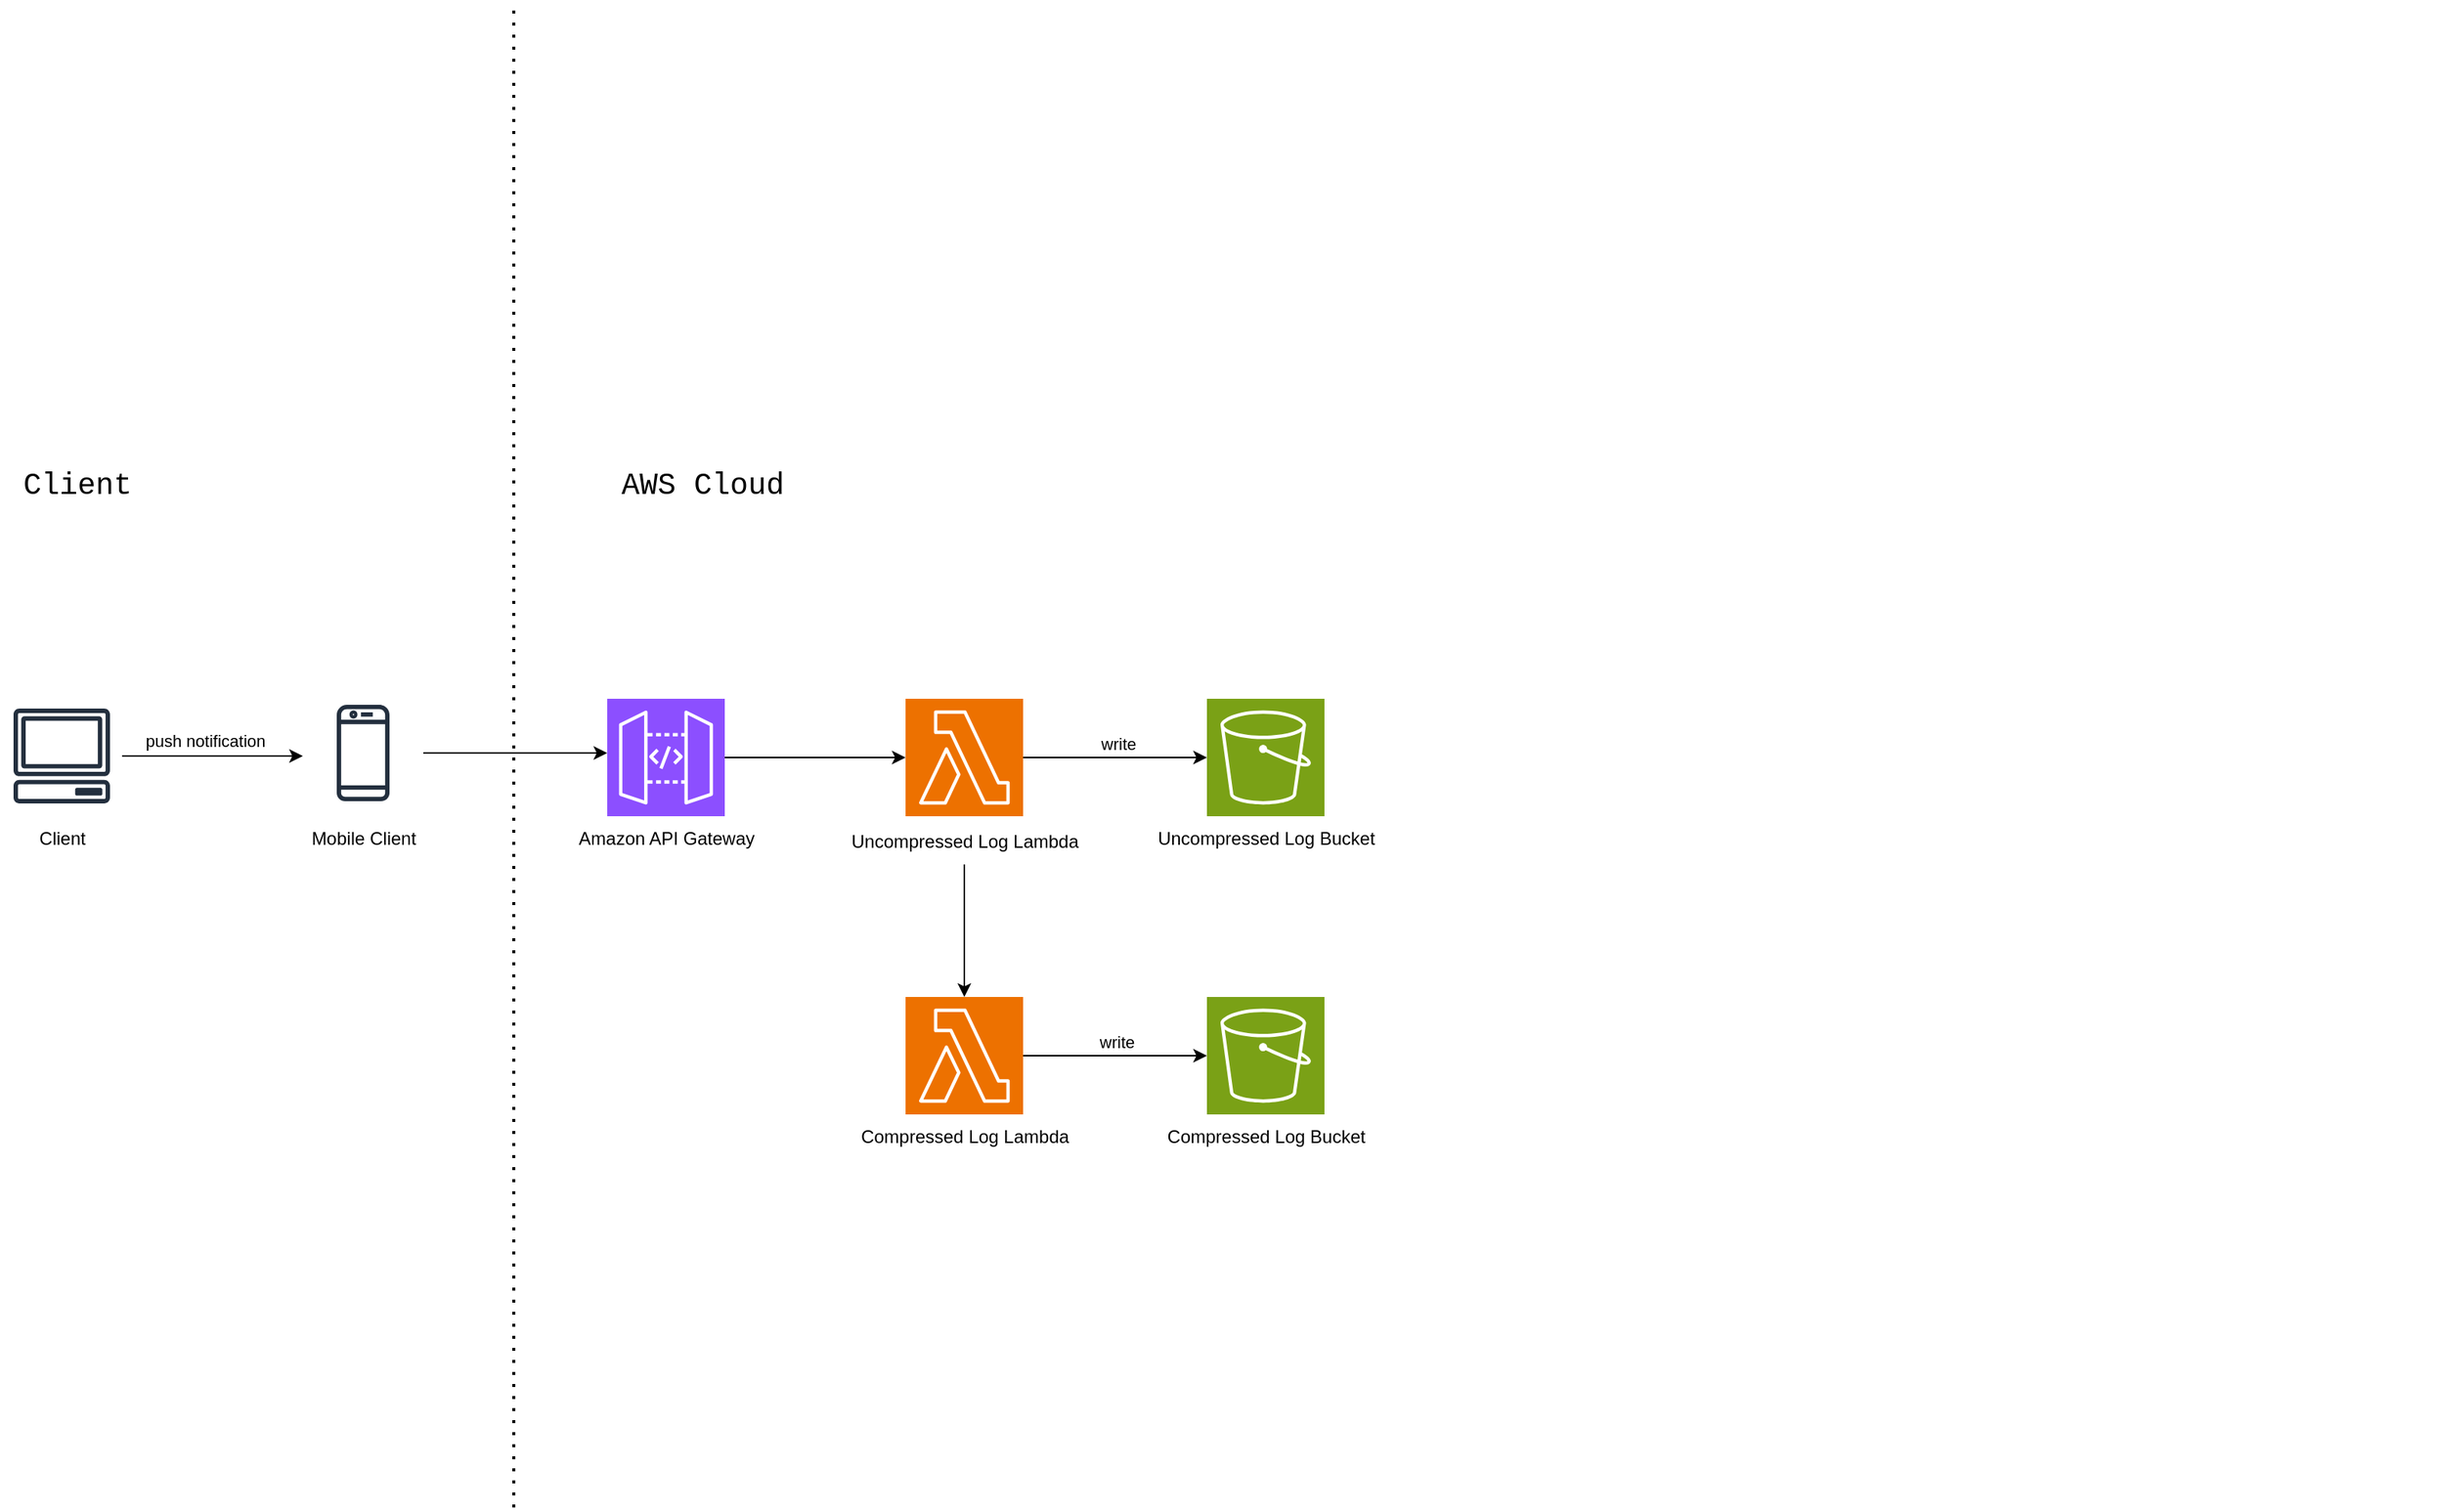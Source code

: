 <mxfile version="22.1.18" type="device">
  <diagram id="C5RBs43oDa-KdzZeNtuy" name="Page-1">
    <mxGraphModel dx="3438" dy="1526" grid="1" gridSize="10" guides="1" tooltips="1" connect="1" arrows="1" fold="1" page="0" pageScale="1" pageWidth="827" pageHeight="1169" math="0" shadow="0">
      <root>
        <mxCell id="WIyWlLk6GJQsqaUBKTNV-0" />
        <mxCell id="WIyWlLk6GJQsqaUBKTNV-1" parent="WIyWlLk6GJQsqaUBKTNV-0" />
        <mxCell id="QLCECredO21vgF06GE3E-19" value="" style="endArrow=none;dashed=1;html=1;dashPattern=1 3;strokeWidth=2;rounded=0;" parent="WIyWlLk6GJQsqaUBKTNV-1" edge="1">
          <mxGeometry width="50" height="50" relative="1" as="geometry">
            <mxPoint x="-1260" y="819" as="sourcePoint" />
            <mxPoint x="-1260" y="-181" as="targetPoint" />
          </mxGeometry>
        </mxCell>
        <mxCell id="pQzJY4jIHA_cjMTzVHOZ-8" value="&lt;font face=&quot;Courier New&quot;&gt;AWS Cloud&lt;/font&gt;" style="text;html=1;align=center;verticalAlign=middle;resizable=0;points=[];autosize=1;strokeColor=none;fillColor=none;fontSize=20;fontFamily=Architects Daughter;" parent="WIyWlLk6GJQsqaUBKTNV-1" vertex="1">
          <mxGeometry x="-1200" y="120" width="130" height="40" as="geometry" />
        </mxCell>
        <mxCell id="pQzJY4jIHA_cjMTzVHOZ-15" value="&lt;font face=&quot;Courier New&quot;&gt;Client&lt;/font&gt;" style="text;html=1;align=center;verticalAlign=middle;resizable=0;points=[];autosize=1;strokeColor=none;fillColor=none;fontSize=20;fontFamily=Architects Daughter;" parent="WIyWlLk6GJQsqaUBKTNV-1" vertex="1">
          <mxGeometry x="-1600" y="120" width="100" height="40" as="geometry" />
        </mxCell>
        <mxCell id="8dSHVVmNRCbqtAmt3bR6-8" value="" style="group" vertex="1" connectable="0" parent="WIyWlLk6GJQsqaUBKTNV-1">
          <mxGeometry x="-1600" y="280" width="1620" height="110" as="geometry" />
        </mxCell>
        <mxCell id="8dSHVVmNRCbqtAmt3bR6-6" value="" style="sketch=0;outlineConnect=0;fontColor=#232F3E;gradientColor=none;strokeColor=#232F3E;fillColor=#ffffff;dashed=0;verticalLabelPosition=bottom;verticalAlign=top;align=center;html=1;fontSize=12;fontStyle=0;aspect=fixed;shape=mxgraph.aws4.resourceIcon;resIcon=mxgraph.aws4.client;" vertex="1" parent="8dSHVVmNRCbqtAmt3bR6-8">
          <mxGeometry width="80" height="80" as="geometry" />
        </mxCell>
        <mxCell id="QLCECredO21vgF06GE3E-4" value="Client" style="text;html=1;align=center;verticalAlign=middle;resizable=1;points=[];autosize=1;strokeColor=none;fillColor=none;movable=1;rotatable=1;deletable=1;editable=1;locked=0;connectable=1;container=0;" parent="8dSHVVmNRCbqtAmt3bR6-8" vertex="1">
          <mxGeometry x="15" y="80" width="50" height="30" as="geometry">
            <mxRectangle x="75" y="640" width="90" height="30" as="alternateBounds" />
          </mxGeometry>
        </mxCell>
        <mxCell id="8dSHVVmNRCbqtAmt3bR6-9" value="" style="group" vertex="1" connectable="0" parent="WIyWlLk6GJQsqaUBKTNV-1">
          <mxGeometry x="-1405" y="278" width="1425" height="112" as="geometry" />
        </mxCell>
        <mxCell id="QLCECredO21vgF06GE3E-2" value="Mobile Client" style="text;html=1;align=center;verticalAlign=middle;resizable=0;points=[];autosize=1;strokeColor=none;fillColor=none;" parent="8dSHVVmNRCbqtAmt3bR6-9" vertex="1">
          <mxGeometry y="82" width="90" height="30" as="geometry" />
        </mxCell>
        <mxCell id="8dSHVVmNRCbqtAmt3bR6-5" value="" style="sketch=0;outlineConnect=0;fontColor=#232F3E;gradientColor=none;strokeColor=#232F3E;fillColor=#ffffff;dashed=0;verticalLabelPosition=bottom;verticalAlign=top;align=center;html=1;fontSize=12;fontStyle=0;aspect=fixed;shape=mxgraph.aws4.resourceIcon;resIcon=mxgraph.aws4.mobile_client;" vertex="1" parent="8dSHVVmNRCbqtAmt3bR6-9">
          <mxGeometry x="5" width="80" height="80" as="geometry" />
        </mxCell>
        <mxCell id="8dSHVVmNRCbqtAmt3bR6-11" value="" style="group" vertex="1" connectable="0" parent="WIyWlLk6GJQsqaUBKTNV-1">
          <mxGeometry x="-1229" y="282" width="1249" height="108" as="geometry" />
        </mxCell>
        <mxCell id="pQzJY4jIHA_cjMTzVHOZ-16" value="" style="sketch=0;points=[[0,0,0],[0.25,0,0],[0.5,0,0],[0.75,0,0],[1,0,0],[0,1,0],[0.25,1,0],[0.5,1,0],[0.75,1,0],[1,1,0],[0,0.25,0],[0,0.5,0],[0,0.75,0],[1,0.25,0],[1,0.5,0],[1,0.75,0]];outlineConnect=0;fontColor=#232F3E;fillColor=#8C4FFF;strokeColor=#ffffff;dashed=0;verticalLabelPosition=bottom;verticalAlign=top;align=center;html=1;fontSize=12;fontStyle=0;aspect=fixed;shape=mxgraph.aws4.resourceIcon;resIcon=mxgraph.aws4.api_gateway;hachureGap=4;jiggle=2;curveFitting=1;fontFamily=Architects Daughter;fontSource=https%3A%2F%2Ffonts.googleapis.com%2Fcss%3Ffamily%3DArchitects%2BDaughter;" parent="8dSHVVmNRCbqtAmt3bR6-11" vertex="1">
          <mxGeometry x="31" width="78" height="78" as="geometry" />
        </mxCell>
        <mxCell id="8dSHVVmNRCbqtAmt3bR6-10" value="Amazon API Gateway" style="text;html=1;align=center;verticalAlign=middle;resizable=0;points=[];autosize=1;strokeColor=none;fillColor=none;" vertex="1" parent="8dSHVVmNRCbqtAmt3bR6-11">
          <mxGeometry y="78" width="140" height="30" as="geometry" />
        </mxCell>
        <mxCell id="8dSHVVmNRCbqtAmt3bR6-16" value="" style="group" vertex="1" connectable="0" parent="WIyWlLk6GJQsqaUBKTNV-1">
          <mxGeometry x="-1046" y="282" width="1066" height="110" as="geometry" />
        </mxCell>
        <mxCell id="pQzJY4jIHA_cjMTzVHOZ-7" value="" style="sketch=0;points=[[0,0,0],[0.25,0,0],[0.5,0,0],[0.75,0,0],[1,0,0],[0,1,0],[0.25,1,0],[0.5,1,0],[0.75,1,0],[1,1,0],[0,0.25,0],[0,0.5,0],[0,0.75,0],[1,0.25,0],[1,0.5,0],[1,0.75,0]];outlineConnect=0;fontColor=#232F3E;fillColor=#ED7100;strokeColor=#ffffff;dashed=0;verticalLabelPosition=bottom;verticalAlign=top;align=center;html=1;fontSize=12;fontStyle=0;aspect=fixed;shape=mxgraph.aws4.resourceIcon;resIcon=mxgraph.aws4.lambda;" parent="8dSHVVmNRCbqtAmt3bR6-16" vertex="1">
          <mxGeometry x="46" width="78" height="78" as="geometry" />
        </mxCell>
        <mxCell id="8dSHVVmNRCbqtAmt3bR6-14" value="Uncompressed Log Lambda" style="text;html=1;align=center;verticalAlign=middle;resizable=0;points=[];autosize=1;strokeColor=none;fillColor=none;" vertex="1" parent="8dSHVVmNRCbqtAmt3bR6-16">
          <mxGeometry y="80" width="170" height="30" as="geometry" />
        </mxCell>
        <mxCell id="8dSHVVmNRCbqtAmt3bR6-17" value="" style="group" vertex="1" connectable="0" parent="WIyWlLk6GJQsqaUBKTNV-1">
          <mxGeometry x="-1041" y="480" width="160" height="108" as="geometry" />
        </mxCell>
        <mxCell id="pQzJY4jIHA_cjMTzVHOZ-13" value="" style="sketch=0;points=[[0,0,0],[0.25,0,0],[0.5,0,0],[0.75,0,0],[1,0,0],[0,1,0],[0.25,1,0],[0.5,1,0],[0.75,1,0],[1,1,0],[0,0.25,0],[0,0.5,0],[0,0.75,0],[1,0.25,0],[1,0.5,0],[1,0.75,0]];outlineConnect=0;fontColor=#232F3E;fillColor=#ED7100;strokeColor=#ffffff;dashed=0;verticalLabelPosition=bottom;verticalAlign=top;align=center;html=1;fontSize=12;fontStyle=0;aspect=fixed;shape=mxgraph.aws4.resourceIcon;resIcon=mxgraph.aws4.lambda;container=1;" parent="8dSHVVmNRCbqtAmt3bR6-17" vertex="1">
          <mxGeometry x="41" width="78" height="78" as="geometry" />
        </mxCell>
        <mxCell id="8dSHVVmNRCbqtAmt3bR6-15" value="Compressed Log Lambda" style="text;html=1;align=center;verticalAlign=middle;resizable=0;points=[];autosize=1;strokeColor=none;fillColor=none;" vertex="1" parent="8dSHVVmNRCbqtAmt3bR6-17">
          <mxGeometry y="78" width="160" height="30" as="geometry" />
        </mxCell>
        <mxCell id="8dSHVVmNRCbqtAmt3bR6-20" value="" style="group" vertex="1" connectable="0" parent="WIyWlLk6GJQsqaUBKTNV-1">
          <mxGeometry x="-836" y="480" width="150" height="108" as="geometry" />
        </mxCell>
        <mxCell id="pQzJY4jIHA_cjMTzVHOZ-3" value="" style="sketch=0;points=[[0,0,0],[0.25,0,0],[0.5,0,0],[0.75,0,0],[1,0,0],[0,1,0],[0.25,1,0],[0.5,1,0],[0.75,1,0],[1,1,0],[0,0.25,0],[0,0.5,0],[0,0.75,0],[1,0.25,0],[1,0.5,0],[1,0.75,0]];outlineConnect=0;fontColor=#232F3E;fillColor=#7AA116;strokeColor=#ffffff;dashed=0;verticalLabelPosition=bottom;verticalAlign=top;align=center;html=1;fontSize=12;fontStyle=0;aspect=fixed;shape=mxgraph.aws4.resourceIcon;resIcon=mxgraph.aws4.s3;" parent="8dSHVVmNRCbqtAmt3bR6-20" vertex="1">
          <mxGeometry x="36" width="78" height="78" as="geometry" />
        </mxCell>
        <mxCell id="8dSHVVmNRCbqtAmt3bR6-18" value="Compressed Log Bucket" style="text;html=1;align=center;verticalAlign=middle;resizable=0;points=[];autosize=1;strokeColor=none;fillColor=none;" vertex="1" parent="8dSHVVmNRCbqtAmt3bR6-20">
          <mxGeometry y="78" width="150" height="30" as="geometry" />
        </mxCell>
        <mxCell id="8dSHVVmNRCbqtAmt3bR6-34" value="" style="group" vertex="1" connectable="0" parent="WIyWlLk6GJQsqaUBKTNV-1">
          <mxGeometry x="-846" y="282" width="170" height="108" as="geometry" />
        </mxCell>
        <mxCell id="8dSHVVmNRCbqtAmt3bR6-19" value="Uncompressed Log Bucket" style="text;html=1;align=center;verticalAlign=middle;resizable=0;points=[];autosize=1;strokeColor=none;fillColor=none;" vertex="1" parent="8dSHVVmNRCbqtAmt3bR6-34">
          <mxGeometry y="78" width="170" height="30" as="geometry" />
        </mxCell>
        <mxCell id="8dSHVVmNRCbqtAmt3bR6-32" value="" style="sketch=0;points=[[0,0,0],[0.25,0,0],[0.5,0,0],[0.75,0,0],[1,0,0],[0,1,0],[0.25,1,0],[0.5,1,0],[0.75,1,0],[1,1,0],[0,0.25,0],[0,0.5,0],[0,0.75,0],[1,0.25,0],[1,0.5,0],[1,0.75,0]];outlineConnect=0;fontColor=#232F3E;fillColor=#7AA116;strokeColor=#ffffff;dashed=0;verticalLabelPosition=bottom;verticalAlign=top;align=center;html=1;fontSize=12;fontStyle=0;aspect=fixed;shape=mxgraph.aws4.resourceIcon;resIcon=mxgraph.aws4.s3;" vertex="1" parent="8dSHVVmNRCbqtAmt3bR6-34">
          <mxGeometry x="46" width="78" height="78" as="geometry" />
        </mxCell>
        <mxCell id="8dSHVVmNRCbqtAmt3bR6-36" value="" style="edgeStyle=orthogonalEdgeStyle;rounded=0;orthogonalLoop=1;jettySize=auto;html=1;" edge="1" parent="WIyWlLk6GJQsqaUBKTNV-1" source="pQzJY4jIHA_cjMTzVHOZ-7" target="8dSHVVmNRCbqtAmt3bR6-32">
          <mxGeometry relative="1" as="geometry">
            <mxPoint x="-803" y="319" as="targetPoint" />
          </mxGeometry>
        </mxCell>
        <mxCell id="8dSHVVmNRCbqtAmt3bR6-37" value="write" style="edgeLabel;html=1;align=center;verticalAlign=middle;resizable=0;points=[];" vertex="1" connectable="0" parent="8dSHVVmNRCbqtAmt3bR6-36">
          <mxGeometry x="0.027" y="-1" relative="1" as="geometry">
            <mxPoint y="-10" as="offset" />
          </mxGeometry>
        </mxCell>
        <mxCell id="8dSHVVmNRCbqtAmt3bR6-38" value="" style="edgeStyle=orthogonalEdgeStyle;rounded=0;orthogonalLoop=1;jettySize=auto;html=1;entryX=0;entryY=0.5;entryDx=0;entryDy=0;entryPerimeter=0;" edge="1" parent="WIyWlLk6GJQsqaUBKTNV-1" source="pQzJY4jIHA_cjMTzVHOZ-13" target="pQzJY4jIHA_cjMTzVHOZ-3">
          <mxGeometry relative="1" as="geometry" />
        </mxCell>
        <mxCell id="8dSHVVmNRCbqtAmt3bR6-39" value="write" style="edgeLabel;html=1;align=center;verticalAlign=middle;resizable=0;points=[];" vertex="1" connectable="0" parent="8dSHVVmNRCbqtAmt3bR6-38">
          <mxGeometry x="0.093" y="-1" relative="1" as="geometry">
            <mxPoint x="-5" y="-10" as="offset" />
          </mxGeometry>
        </mxCell>
        <mxCell id="8dSHVVmNRCbqtAmt3bR6-40" value="" style="edgeStyle=orthogonalEdgeStyle;rounded=0;orthogonalLoop=1;jettySize=auto;html=1;" edge="1" parent="WIyWlLk6GJQsqaUBKTNV-1" source="8dSHVVmNRCbqtAmt3bR6-14" target="pQzJY4jIHA_cjMTzVHOZ-13">
          <mxGeometry relative="1" as="geometry">
            <mxPoint x="-961.14" y="390" as="sourcePoint" />
            <mxPoint x="-961.14" y="480" as="targetPoint" />
          </mxGeometry>
        </mxCell>
        <mxCell id="8dSHVVmNRCbqtAmt3bR6-43" value="" style="edgeStyle=orthogonalEdgeStyle;rounded=0;orthogonalLoop=1;jettySize=auto;html=1;entryX=0;entryY=0.5;entryDx=0;entryDy=0;entryPerimeter=0;" edge="1" parent="WIyWlLk6GJQsqaUBKTNV-1" source="pQzJY4jIHA_cjMTzVHOZ-16" target="pQzJY4jIHA_cjMTzVHOZ-7">
          <mxGeometry relative="1" as="geometry">
            <mxPoint x="-1001" y="319" as="targetPoint" />
          </mxGeometry>
        </mxCell>
        <mxCell id="8dSHVVmNRCbqtAmt3bR6-45" value="" style="edgeStyle=orthogonalEdgeStyle;rounded=0;orthogonalLoop=1;jettySize=auto;html=1;" edge="1" parent="WIyWlLk6GJQsqaUBKTNV-1" source="8dSHVVmNRCbqtAmt3bR6-5" target="pQzJY4jIHA_cjMTzVHOZ-16">
          <mxGeometry relative="1" as="geometry">
            <mxPoint x="-1200" y="318" as="targetPoint" />
            <Array as="points">
              <mxPoint x="-1230" y="318" />
              <mxPoint x="-1230" y="318" />
            </Array>
          </mxGeometry>
        </mxCell>
        <mxCell id="8dSHVVmNRCbqtAmt3bR6-48" value="" style="edgeStyle=orthogonalEdgeStyle;rounded=0;orthogonalLoop=1;jettySize=auto;html=1;" edge="1" parent="WIyWlLk6GJQsqaUBKTNV-1" source="8dSHVVmNRCbqtAmt3bR6-6" target="8dSHVVmNRCbqtAmt3bR6-5">
          <mxGeometry relative="1" as="geometry">
            <mxPoint x="-1400" y="320" as="targetPoint" />
            <Array as="points">
              <mxPoint x="-1430" y="320" />
              <mxPoint x="-1430" y="320" />
            </Array>
          </mxGeometry>
        </mxCell>
        <mxCell id="8dSHVVmNRCbqtAmt3bR6-49" value="push notification" style="edgeLabel;html=1;align=center;verticalAlign=middle;resizable=0;points=[];" vertex="1" connectable="0" parent="8dSHVVmNRCbqtAmt3bR6-48">
          <mxGeometry x="0.063" y="-1" relative="1" as="geometry">
            <mxPoint x="-9" y="-11" as="offset" />
          </mxGeometry>
        </mxCell>
      </root>
    </mxGraphModel>
  </diagram>
</mxfile>
